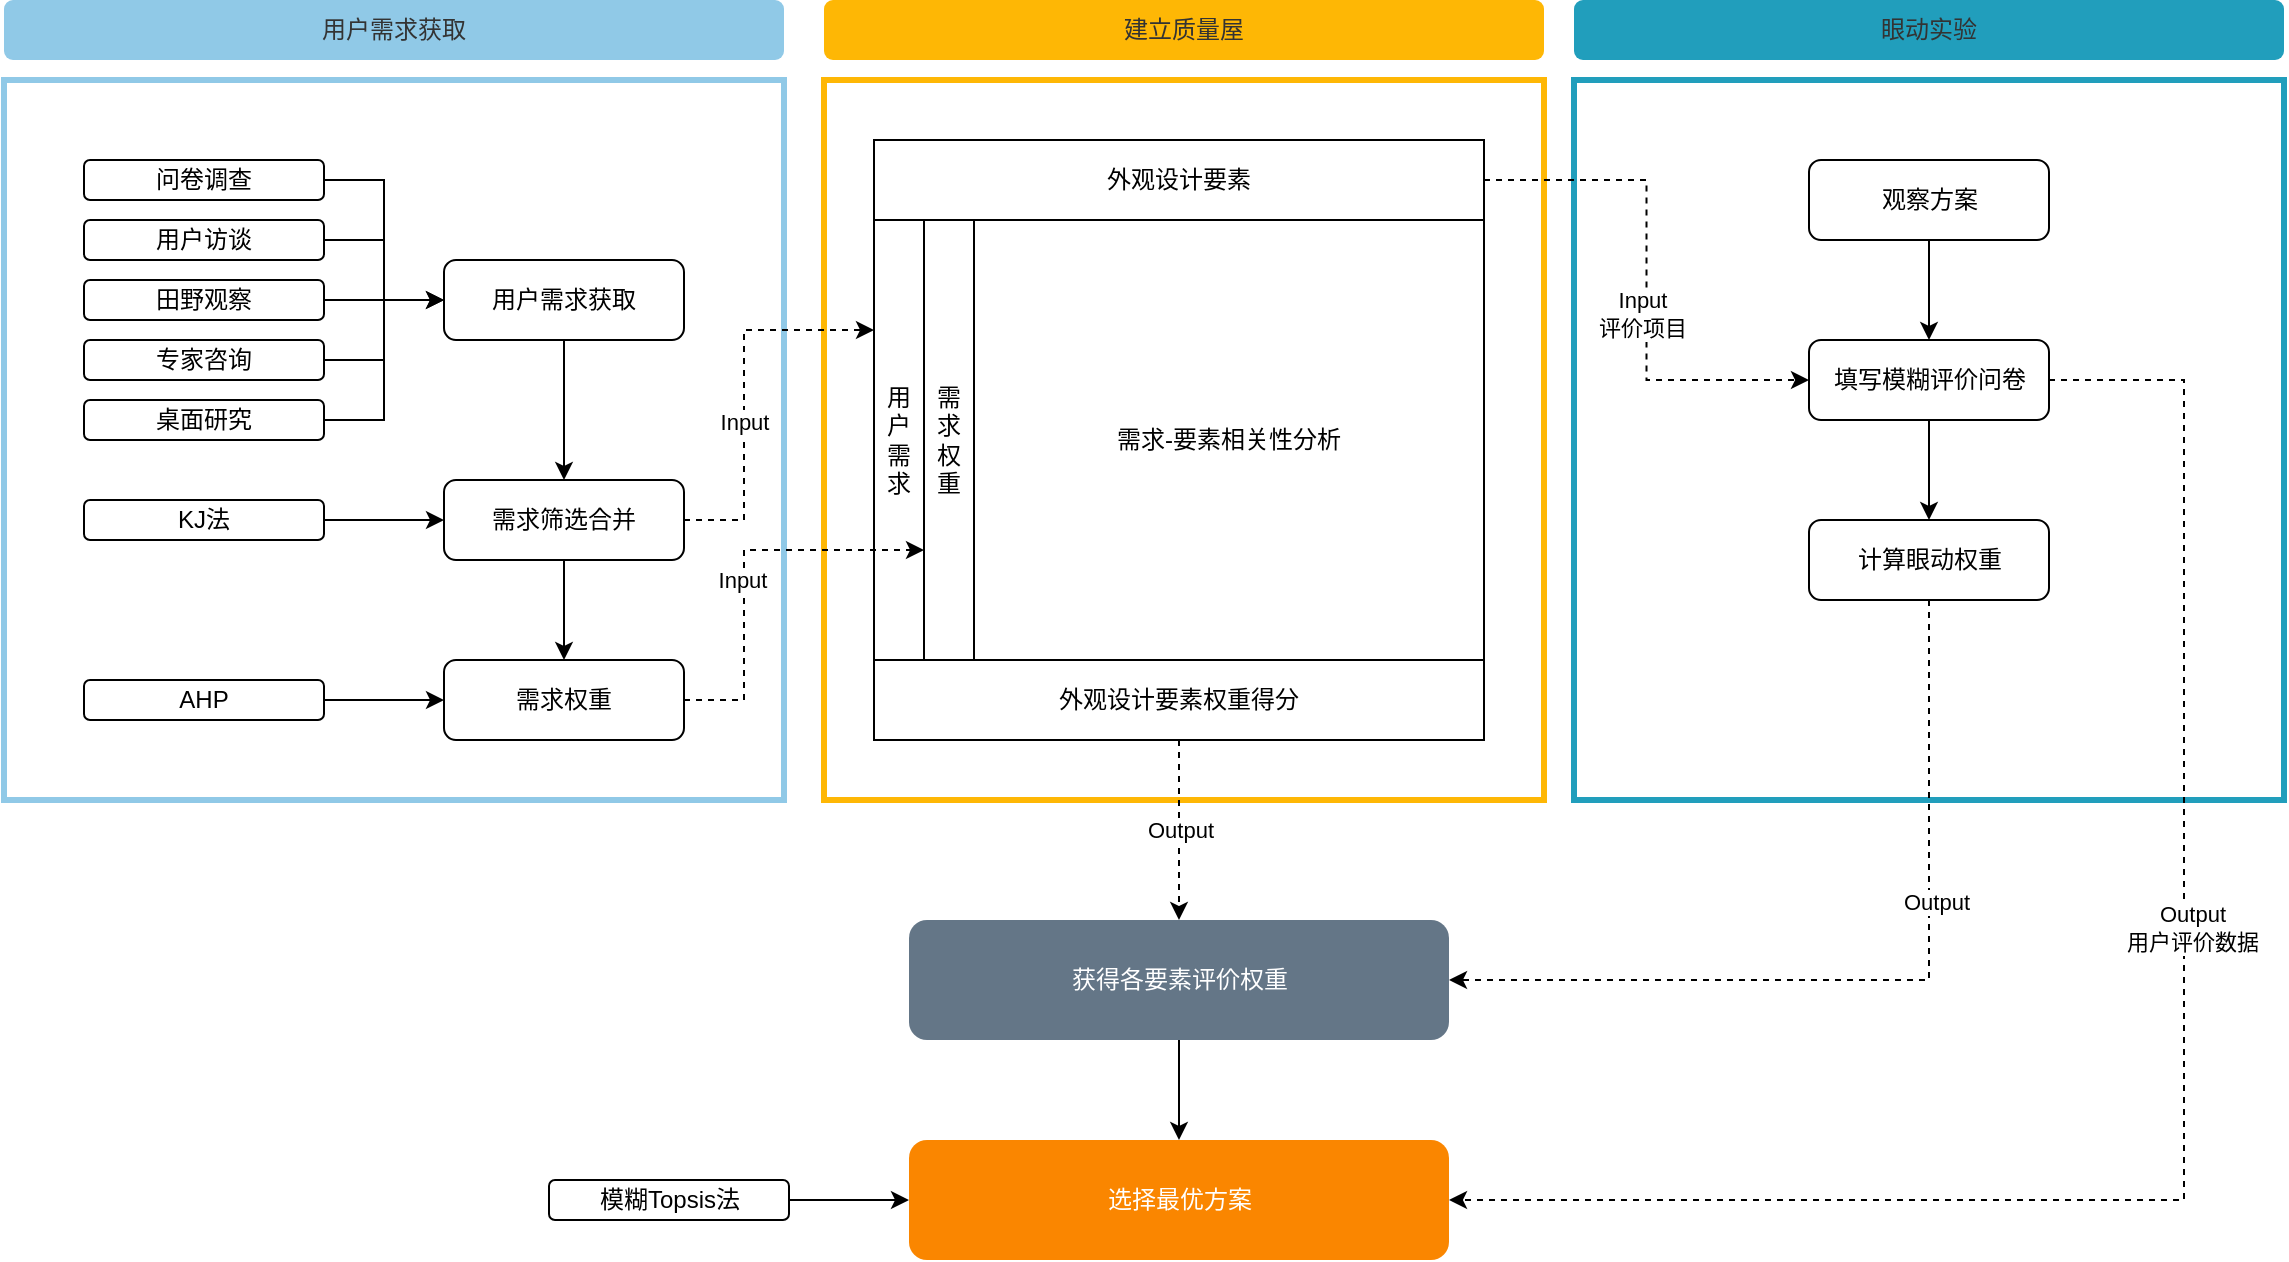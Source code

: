 <mxfile version="17.5.0" type="github">
  <diagram id="C5RBs43oDa-KdzZeNtuy" name="Page-1">
    <mxGraphModel dx="1298" dy="719" grid="1" gridSize="10" guides="1" tooltips="1" connect="1" arrows="1" fold="1" page="1" pageScale="1" pageWidth="827" pageHeight="1169" math="0" shadow="0">
      <root>
        <mxCell id="WIyWlLk6GJQsqaUBKTNV-0" />
        <mxCell id="WIyWlLk6GJQsqaUBKTNV-1" parent="WIyWlLk6GJQsqaUBKTNV-0" />
        <mxCell id="oxz5jF2hxXYDcB3GLkzk-70" value="" style="rounded=0;whiteSpace=wrap;html=1;shadow=0;glass=0;sketch=0;strokeColor=#219EBC;strokeWidth=3;fillColor=none;" vertex="1" parent="WIyWlLk6GJQsqaUBKTNV-1">
          <mxGeometry x="845" y="110" width="355" height="360" as="geometry" />
        </mxCell>
        <mxCell id="oxz5jF2hxXYDcB3GLkzk-30" value="" style="rounded=0;whiteSpace=wrap;html=1;shadow=0;glass=0;sketch=0;strokeColor=#FEB705;strokeWidth=3;fillColor=none;" vertex="1" parent="WIyWlLk6GJQsqaUBKTNV-1">
          <mxGeometry x="470" y="110" width="360" height="360" as="geometry" />
        </mxCell>
        <mxCell id="oxz5jF2hxXYDcB3GLkzk-2" value="" style="rounded=0;whiteSpace=wrap;html=1;strokeColor=#90C9E7;strokeWidth=3;fillColor=none;glass=0;shadow=0;sketch=0;" vertex="1" parent="WIyWlLk6GJQsqaUBKTNV-1">
          <mxGeometry x="60" y="110" width="390" height="360" as="geometry" />
        </mxCell>
        <mxCell id="oxz5jF2hxXYDcB3GLkzk-22" style="edgeStyle=orthogonalEdgeStyle;rounded=0;orthogonalLoop=1;jettySize=auto;html=1;exitX=0.5;exitY=1;exitDx=0;exitDy=0;entryX=0.5;entryY=0;entryDx=0;entryDy=0;endArrow=classic;endFill=1;" edge="1" parent="WIyWlLk6GJQsqaUBKTNV-1" source="oxz5jF2hxXYDcB3GLkzk-0" target="oxz5jF2hxXYDcB3GLkzk-4">
          <mxGeometry relative="1" as="geometry" />
        </mxCell>
        <mxCell id="oxz5jF2hxXYDcB3GLkzk-0" value="&lt;div align=&quot;center&quot;&gt;用户需求获取&lt;br&gt;&lt;/div&gt;" style="rounded=1;whiteSpace=wrap;html=1;" vertex="1" parent="WIyWlLk6GJQsqaUBKTNV-1">
          <mxGeometry x="280" y="200" width="120" height="40" as="geometry" />
        </mxCell>
        <mxCell id="oxz5jF2hxXYDcB3GLkzk-27" style="edgeStyle=orthogonalEdgeStyle;rounded=0;orthogonalLoop=1;jettySize=auto;html=1;exitX=0.5;exitY=1;exitDx=0;exitDy=0;entryX=0.5;entryY=0;entryDx=0;entryDy=0;endArrow=classic;endFill=1;" edge="1" parent="WIyWlLk6GJQsqaUBKTNV-1" source="oxz5jF2hxXYDcB3GLkzk-4" target="oxz5jF2hxXYDcB3GLkzk-5">
          <mxGeometry relative="1" as="geometry" />
        </mxCell>
        <mxCell id="oxz5jF2hxXYDcB3GLkzk-35" style="edgeStyle=orthogonalEdgeStyle;rounded=0;orthogonalLoop=1;jettySize=auto;html=1;entryX=0;entryY=0.25;entryDx=0;entryDy=0;endArrow=classic;endFill=1;dashed=1;" edge="1" parent="WIyWlLk6GJQsqaUBKTNV-1" source="oxz5jF2hxXYDcB3GLkzk-4" target="oxz5jF2hxXYDcB3GLkzk-34">
          <mxGeometry relative="1" as="geometry">
            <Array as="points">
              <mxPoint x="430" y="330" />
              <mxPoint x="430" y="235" />
            </Array>
          </mxGeometry>
        </mxCell>
        <mxCell id="oxz5jF2hxXYDcB3GLkzk-36" value="Input" style="edgeLabel;html=1;align=center;verticalAlign=middle;resizable=0;points=[];" vertex="1" connectable="0" parent="oxz5jF2hxXYDcB3GLkzk-35">
          <mxGeometry x="0.186" relative="1" as="geometry">
            <mxPoint y="33" as="offset" />
          </mxGeometry>
        </mxCell>
        <mxCell id="oxz5jF2hxXYDcB3GLkzk-4" value="需求筛选合并" style="rounded=1;whiteSpace=wrap;html=1;" vertex="1" parent="WIyWlLk6GJQsqaUBKTNV-1">
          <mxGeometry x="280" y="310" width="120" height="40" as="geometry" />
        </mxCell>
        <mxCell id="oxz5jF2hxXYDcB3GLkzk-38" style="edgeStyle=orthogonalEdgeStyle;rounded=0;orthogonalLoop=1;jettySize=auto;html=1;endArrow=classic;endFill=1;dashed=1;entryX=0;entryY=0.75;entryDx=0;entryDy=0;" edge="1" parent="WIyWlLk6GJQsqaUBKTNV-1" source="oxz5jF2hxXYDcB3GLkzk-5" target="oxz5jF2hxXYDcB3GLkzk-37">
          <mxGeometry relative="1" as="geometry">
            <Array as="points">
              <mxPoint x="430" y="420" />
              <mxPoint x="430" y="345" />
            </Array>
          </mxGeometry>
        </mxCell>
        <mxCell id="oxz5jF2hxXYDcB3GLkzk-39" value="Input" style="edgeLabel;html=1;align=center;verticalAlign=middle;resizable=0;points=[];" vertex="1" connectable="0" parent="oxz5jF2hxXYDcB3GLkzk-38">
          <mxGeometry x="-0.075" y="1" relative="1" as="geometry">
            <mxPoint as="offset" />
          </mxGeometry>
        </mxCell>
        <mxCell id="oxz5jF2hxXYDcB3GLkzk-5" value="需求权重" style="rounded=1;whiteSpace=wrap;html=1;" vertex="1" parent="WIyWlLk6GJQsqaUBKTNV-1">
          <mxGeometry x="280" y="400" width="120" height="40" as="geometry" />
        </mxCell>
        <mxCell id="oxz5jF2hxXYDcB3GLkzk-10" value="用户需求获取" style="rounded=1;whiteSpace=wrap;html=1;strokeColor=none;strokeWidth=2;fillColor=#90C9E7;glass=0;shadow=0;sketch=0;fontColor=#333333;" vertex="1" parent="WIyWlLk6GJQsqaUBKTNV-1">
          <mxGeometry x="60" y="70" width="390" height="30" as="geometry" />
        </mxCell>
        <mxCell id="oxz5jF2hxXYDcB3GLkzk-16" style="edgeStyle=orthogonalEdgeStyle;rounded=0;orthogonalLoop=1;jettySize=auto;html=1;entryX=0;entryY=0.5;entryDx=0;entryDy=0;" edge="1" parent="WIyWlLk6GJQsqaUBKTNV-1" source="oxz5jF2hxXYDcB3GLkzk-11" target="oxz5jF2hxXYDcB3GLkzk-0">
          <mxGeometry relative="1" as="geometry" />
        </mxCell>
        <mxCell id="oxz5jF2hxXYDcB3GLkzk-11" value="问卷调查" style="rounded=1;whiteSpace=wrap;html=1;" vertex="1" parent="WIyWlLk6GJQsqaUBKTNV-1">
          <mxGeometry x="100" y="150" width="120" height="20" as="geometry" />
        </mxCell>
        <mxCell id="oxz5jF2hxXYDcB3GLkzk-21" style="edgeStyle=orthogonalEdgeStyle;rounded=0;orthogonalLoop=1;jettySize=auto;html=1;endArrow=none;endFill=0;" edge="1" parent="WIyWlLk6GJQsqaUBKTNV-1" source="oxz5jF2hxXYDcB3GLkzk-12">
          <mxGeometry relative="1" as="geometry">
            <mxPoint x="250" y="190" as="targetPoint" />
          </mxGeometry>
        </mxCell>
        <mxCell id="oxz5jF2hxXYDcB3GLkzk-12" value="用户访谈" style="rounded=1;whiteSpace=wrap;html=1;" vertex="1" parent="WIyWlLk6GJQsqaUBKTNV-1">
          <mxGeometry x="100" y="180" width="120" height="20" as="geometry" />
        </mxCell>
        <mxCell id="oxz5jF2hxXYDcB3GLkzk-20" style="edgeStyle=orthogonalEdgeStyle;rounded=0;orthogonalLoop=1;jettySize=auto;html=1;endArrow=none;endFill=0;" edge="1" parent="WIyWlLk6GJQsqaUBKTNV-1" source="oxz5jF2hxXYDcB3GLkzk-13">
          <mxGeometry relative="1" as="geometry">
            <mxPoint x="250" y="220" as="targetPoint" />
          </mxGeometry>
        </mxCell>
        <mxCell id="oxz5jF2hxXYDcB3GLkzk-13" value="田野观察" style="rounded=1;whiteSpace=wrap;html=1;" vertex="1" parent="WIyWlLk6GJQsqaUBKTNV-1">
          <mxGeometry x="100" y="210" width="120" height="20" as="geometry" />
        </mxCell>
        <mxCell id="oxz5jF2hxXYDcB3GLkzk-19" style="edgeStyle=orthogonalEdgeStyle;rounded=0;orthogonalLoop=1;jettySize=auto;html=1;exitX=1;exitY=0.5;exitDx=0;exitDy=0;endArrow=none;endFill=0;" edge="1" parent="WIyWlLk6GJQsqaUBKTNV-1" source="oxz5jF2hxXYDcB3GLkzk-14">
          <mxGeometry relative="1" as="geometry">
            <mxPoint x="250" y="249.81" as="targetPoint" />
          </mxGeometry>
        </mxCell>
        <mxCell id="oxz5jF2hxXYDcB3GLkzk-14" value="专家咨询" style="rounded=1;whiteSpace=wrap;html=1;" vertex="1" parent="WIyWlLk6GJQsqaUBKTNV-1">
          <mxGeometry x="100" y="240" width="120" height="20" as="geometry" />
        </mxCell>
        <mxCell id="oxz5jF2hxXYDcB3GLkzk-18" style="edgeStyle=orthogonalEdgeStyle;rounded=0;orthogonalLoop=1;jettySize=auto;html=1;entryX=0;entryY=0.5;entryDx=0;entryDy=0;" edge="1" parent="WIyWlLk6GJQsqaUBKTNV-1" source="oxz5jF2hxXYDcB3GLkzk-15" target="oxz5jF2hxXYDcB3GLkzk-0">
          <mxGeometry relative="1" as="geometry" />
        </mxCell>
        <mxCell id="oxz5jF2hxXYDcB3GLkzk-15" value="桌面研究" style="rounded=1;whiteSpace=wrap;html=1;" vertex="1" parent="WIyWlLk6GJQsqaUBKTNV-1">
          <mxGeometry x="100" y="270" width="120" height="20" as="geometry" />
        </mxCell>
        <mxCell id="oxz5jF2hxXYDcB3GLkzk-25" style="edgeStyle=orthogonalEdgeStyle;rounded=0;orthogonalLoop=1;jettySize=auto;html=1;entryX=0;entryY=0.5;entryDx=0;entryDy=0;endArrow=classic;endFill=1;" edge="1" parent="WIyWlLk6GJQsqaUBKTNV-1" source="oxz5jF2hxXYDcB3GLkzk-23" target="oxz5jF2hxXYDcB3GLkzk-4">
          <mxGeometry relative="1" as="geometry" />
        </mxCell>
        <mxCell id="oxz5jF2hxXYDcB3GLkzk-23" value="KJ法" style="rounded=1;whiteSpace=wrap;html=1;" vertex="1" parent="WIyWlLk6GJQsqaUBKTNV-1">
          <mxGeometry x="100" y="320" width="120" height="20" as="geometry" />
        </mxCell>
        <mxCell id="oxz5jF2hxXYDcB3GLkzk-29" style="edgeStyle=orthogonalEdgeStyle;rounded=0;orthogonalLoop=1;jettySize=auto;html=1;entryX=0;entryY=0.5;entryDx=0;entryDy=0;endArrow=classic;endFill=1;" edge="1" parent="WIyWlLk6GJQsqaUBKTNV-1" source="oxz5jF2hxXYDcB3GLkzk-28" target="oxz5jF2hxXYDcB3GLkzk-5">
          <mxGeometry relative="1" as="geometry" />
        </mxCell>
        <mxCell id="oxz5jF2hxXYDcB3GLkzk-28" value="AHP" style="rounded=1;whiteSpace=wrap;html=1;" vertex="1" parent="WIyWlLk6GJQsqaUBKTNV-1">
          <mxGeometry x="100" y="410" width="120" height="20" as="geometry" />
        </mxCell>
        <mxCell id="oxz5jF2hxXYDcB3GLkzk-31" value="建立质量屋" style="rounded=1;whiteSpace=wrap;html=1;strokeColor=none;strokeWidth=2;fillColor=#FEB705;glass=0;shadow=0;sketch=0;fontColor=#333333;" vertex="1" parent="WIyWlLk6GJQsqaUBKTNV-1">
          <mxGeometry x="470" y="70" width="360" height="30" as="geometry" />
        </mxCell>
        <mxCell id="oxz5jF2hxXYDcB3GLkzk-68" style="edgeStyle=orthogonalEdgeStyle;rounded=0;orthogonalLoop=1;jettySize=auto;html=1;exitX=1;exitY=0.5;exitDx=0;exitDy=0;entryX=0;entryY=0.5;entryDx=0;entryDy=0;endArrow=classic;endFill=1;dashed=1;" edge="1" parent="WIyWlLk6GJQsqaUBKTNV-1" source="oxz5jF2hxXYDcB3GLkzk-33" target="oxz5jF2hxXYDcB3GLkzk-52">
          <mxGeometry relative="1" as="geometry" />
        </mxCell>
        <mxCell id="oxz5jF2hxXYDcB3GLkzk-69" value="&lt;div&gt;Input&lt;br&gt;&lt;/div&gt;&lt;div&gt;评价项目&lt;/div&gt;" style="edgeLabel;html=1;align=center;verticalAlign=middle;resizable=0;points=[];" vertex="1" connectable="0" parent="oxz5jF2hxXYDcB3GLkzk-68">
          <mxGeometry x="0.122" y="-3" relative="1" as="geometry">
            <mxPoint as="offset" />
          </mxGeometry>
        </mxCell>
        <mxCell id="oxz5jF2hxXYDcB3GLkzk-33" value="外观设计要素" style="rounded=0;whiteSpace=wrap;html=1;shadow=0;glass=0;sketch=0;strokeColor=#000000;strokeWidth=1;fillColor=none;" vertex="1" parent="WIyWlLk6GJQsqaUBKTNV-1">
          <mxGeometry x="495" y="140" width="305" height="40" as="geometry" />
        </mxCell>
        <mxCell id="oxz5jF2hxXYDcB3GLkzk-34" value="用户需求" style="rounded=0;whiteSpace=wrap;html=1;shadow=0;glass=0;sketch=0;strokeColor=#000000;strokeWidth=1;fillColor=none;" vertex="1" parent="WIyWlLk6GJQsqaUBKTNV-1">
          <mxGeometry x="495" y="180" width="25" height="220" as="geometry" />
        </mxCell>
        <mxCell id="oxz5jF2hxXYDcB3GLkzk-37" value="需求权重" style="rounded=0;whiteSpace=wrap;html=1;shadow=0;glass=0;sketch=0;strokeColor=#000000;strokeWidth=1;fillColor=none;" vertex="1" parent="WIyWlLk6GJQsqaUBKTNV-1">
          <mxGeometry x="520" y="180" width="25" height="220" as="geometry" />
        </mxCell>
        <mxCell id="oxz5jF2hxXYDcB3GLkzk-40" value="需求-要素相关性分析" style="rounded=0;whiteSpace=wrap;html=1;shadow=0;glass=0;sketch=0;strokeColor=#000000;strokeWidth=1;fillColor=none;" vertex="1" parent="WIyWlLk6GJQsqaUBKTNV-1">
          <mxGeometry x="545" y="180" width="255" height="220" as="geometry" />
        </mxCell>
        <mxCell id="oxz5jF2hxXYDcB3GLkzk-60" value="Output" style="edgeStyle=orthogonalEdgeStyle;rounded=0;orthogonalLoop=1;jettySize=auto;html=1;dashed=1;endArrow=classic;endFill=1;" edge="1" parent="WIyWlLk6GJQsqaUBKTNV-1" source="oxz5jF2hxXYDcB3GLkzk-41" target="oxz5jF2hxXYDcB3GLkzk-54">
          <mxGeometry relative="1" as="geometry" />
        </mxCell>
        <mxCell id="oxz5jF2hxXYDcB3GLkzk-41" value="外观设计要素权重得分" style="rounded=0;whiteSpace=wrap;html=1;shadow=0;glass=0;sketch=0;strokeColor=#000000;strokeWidth=1;fillColor=none;" vertex="1" parent="WIyWlLk6GJQsqaUBKTNV-1">
          <mxGeometry x="495" y="400" width="305" height="40" as="geometry" />
        </mxCell>
        <mxCell id="oxz5jF2hxXYDcB3GLkzk-42" value="眼动实验" style="rounded=1;whiteSpace=wrap;html=1;strokeColor=none;strokeWidth=2;fillColor=#219EBC;glass=0;shadow=0;sketch=0;fontColor=#333333;" vertex="1" parent="WIyWlLk6GJQsqaUBKTNV-1">
          <mxGeometry x="845" y="70" width="355" height="30" as="geometry" />
        </mxCell>
        <mxCell id="oxz5jF2hxXYDcB3GLkzk-66" style="edgeStyle=orthogonalEdgeStyle;rounded=0;orthogonalLoop=1;jettySize=auto;html=1;exitX=0.5;exitY=1;exitDx=0;exitDy=0;entryX=0.5;entryY=0;entryDx=0;entryDy=0;endArrow=classic;endFill=1;" edge="1" parent="WIyWlLk6GJQsqaUBKTNV-1" source="oxz5jF2hxXYDcB3GLkzk-44" target="oxz5jF2hxXYDcB3GLkzk-52">
          <mxGeometry relative="1" as="geometry" />
        </mxCell>
        <mxCell id="oxz5jF2hxXYDcB3GLkzk-44" value="观察方案" style="rounded=1;whiteSpace=wrap;html=1;" vertex="1" parent="WIyWlLk6GJQsqaUBKTNV-1">
          <mxGeometry x="962.5" y="150" width="120" height="40" as="geometry" />
        </mxCell>
        <mxCell id="oxz5jF2hxXYDcB3GLkzk-58" style="edgeStyle=orthogonalEdgeStyle;rounded=0;orthogonalLoop=1;jettySize=auto;html=1;entryX=1;entryY=0.5;entryDx=0;entryDy=0;dashed=1;endArrow=classic;endFill=1;" edge="1" parent="WIyWlLk6GJQsqaUBKTNV-1" source="oxz5jF2hxXYDcB3GLkzk-51" target="oxz5jF2hxXYDcB3GLkzk-54">
          <mxGeometry relative="1" as="geometry">
            <Array as="points">
              <mxPoint x="1023" y="560" />
            </Array>
          </mxGeometry>
        </mxCell>
        <mxCell id="oxz5jF2hxXYDcB3GLkzk-73" value="Output" style="edgeLabel;html=1;align=center;verticalAlign=middle;resizable=0;points=[];" vertex="1" connectable="0" parent="oxz5jF2hxXYDcB3GLkzk-58">
          <mxGeometry x="-0.298" y="3" relative="1" as="geometry">
            <mxPoint as="offset" />
          </mxGeometry>
        </mxCell>
        <mxCell id="oxz5jF2hxXYDcB3GLkzk-51" value="计算眼动权重" style="rounded=1;whiteSpace=wrap;html=1;" vertex="1" parent="WIyWlLk6GJQsqaUBKTNV-1">
          <mxGeometry x="962.5" y="330" width="120" height="40" as="geometry" />
        </mxCell>
        <mxCell id="oxz5jF2hxXYDcB3GLkzk-65" style="edgeStyle=orthogonalEdgeStyle;rounded=0;orthogonalLoop=1;jettySize=auto;html=1;entryX=1;entryY=0.5;entryDx=0;entryDy=0;dashed=1;endArrow=classic;endFill=1;" edge="1" parent="WIyWlLk6GJQsqaUBKTNV-1" source="oxz5jF2hxXYDcB3GLkzk-52" target="oxz5jF2hxXYDcB3GLkzk-53">
          <mxGeometry relative="1" as="geometry">
            <Array as="points">
              <mxPoint x="1150" y="260" />
              <mxPoint x="1150" y="670" />
            </Array>
          </mxGeometry>
        </mxCell>
        <mxCell id="oxz5jF2hxXYDcB3GLkzk-72" value="&lt;div&gt;Output&lt;/div&gt;&lt;div&gt;用户评价数据&lt;/div&gt;" style="edgeLabel;html=1;align=center;verticalAlign=middle;resizable=0;points=[];" vertex="1" connectable="0" parent="oxz5jF2hxXYDcB3GLkzk-65">
          <mxGeometry x="-0.193" y="5" relative="1" as="geometry">
            <mxPoint x="-1" as="offset" />
          </mxGeometry>
        </mxCell>
        <mxCell id="oxz5jF2hxXYDcB3GLkzk-67" style="edgeStyle=orthogonalEdgeStyle;rounded=0;orthogonalLoop=1;jettySize=auto;html=1;exitX=0.5;exitY=1;exitDx=0;exitDy=0;entryX=0.5;entryY=0;entryDx=0;entryDy=0;endArrow=classic;endFill=1;" edge="1" parent="WIyWlLk6GJQsqaUBKTNV-1" source="oxz5jF2hxXYDcB3GLkzk-52" target="oxz5jF2hxXYDcB3GLkzk-51">
          <mxGeometry relative="1" as="geometry" />
        </mxCell>
        <mxCell id="oxz5jF2hxXYDcB3GLkzk-52" value="填写模糊评价问卷" style="rounded=1;whiteSpace=wrap;html=1;" vertex="1" parent="WIyWlLk6GJQsqaUBKTNV-1">
          <mxGeometry x="962.5" y="240" width="120" height="40" as="geometry" />
        </mxCell>
        <mxCell id="oxz5jF2hxXYDcB3GLkzk-53" value="选择最优方案" style="rounded=1;whiteSpace=wrap;html=1;strokeColor=none;strokeWidth=2;fillColor=#FA8600;glass=0;shadow=0;sketch=0;fontColor=#ffffff;" vertex="1" parent="WIyWlLk6GJQsqaUBKTNV-1">
          <mxGeometry x="512.5" y="640" width="270" height="60" as="geometry" />
        </mxCell>
        <mxCell id="oxz5jF2hxXYDcB3GLkzk-64" style="edgeStyle=orthogonalEdgeStyle;rounded=0;orthogonalLoop=1;jettySize=auto;html=1;entryX=0.5;entryY=0;entryDx=0;entryDy=0;endArrow=classic;endFill=1;" edge="1" parent="WIyWlLk6GJQsqaUBKTNV-1" source="oxz5jF2hxXYDcB3GLkzk-54" target="oxz5jF2hxXYDcB3GLkzk-53">
          <mxGeometry relative="1" as="geometry" />
        </mxCell>
        <mxCell id="oxz5jF2hxXYDcB3GLkzk-54" value="获得各要素评价权重" style="rounded=1;whiteSpace=wrap;html=1;strokeColor=none;strokeWidth=2;fillColor=#647687;glass=0;shadow=0;sketch=0;fontColor=#ffffff;" vertex="1" parent="WIyWlLk6GJQsqaUBKTNV-1">
          <mxGeometry x="512.5" y="530" width="270" height="60" as="geometry" />
        </mxCell>
        <mxCell id="oxz5jF2hxXYDcB3GLkzk-63" style="edgeStyle=orthogonalEdgeStyle;rounded=0;orthogonalLoop=1;jettySize=auto;html=1;entryX=0;entryY=0.5;entryDx=0;entryDy=0;endArrow=classic;endFill=1;" edge="1" parent="WIyWlLk6GJQsqaUBKTNV-1" source="oxz5jF2hxXYDcB3GLkzk-61" target="oxz5jF2hxXYDcB3GLkzk-53">
          <mxGeometry relative="1" as="geometry" />
        </mxCell>
        <mxCell id="oxz5jF2hxXYDcB3GLkzk-61" value="模糊Topsis法" style="rounded=1;whiteSpace=wrap;html=1;" vertex="1" parent="WIyWlLk6GJQsqaUBKTNV-1">
          <mxGeometry x="332.5" y="660" width="120" height="20" as="geometry" />
        </mxCell>
      </root>
    </mxGraphModel>
  </diagram>
</mxfile>
